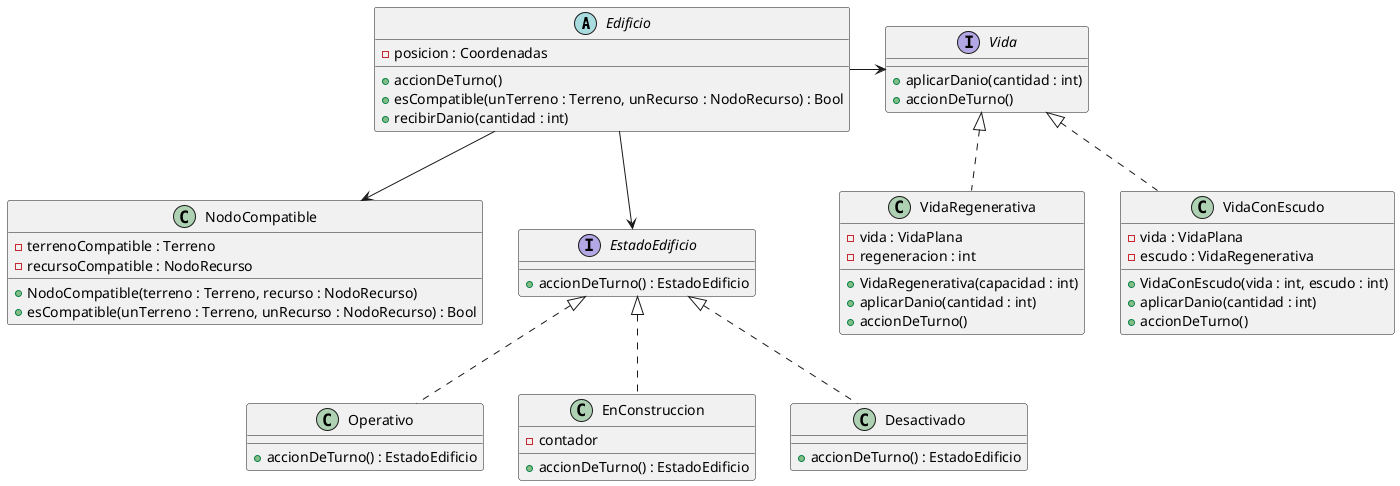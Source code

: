 @startuml

abstract class Edificio {
    - posicion : Coordenadas
    + accionDeTurno()
    + esCompatible(unTerreno : Terreno, unRecurso : NodoRecurso) : Bool
    + recibirDanio(cantidad : int)
}

class NodoCompatible {
    - terrenoCompatible : Terreno
    - recursoCompatible : NodoRecurso
    + NodoCompatible(terreno : Terreno, recurso : NodoRecurso)
    + esCompatible(unTerreno : Terreno, unRecurso : NodoRecurso) : Bool
}

interface EstadoEdificio {
    + accionDeTurno() : EstadoEdificio
}
class Operativo {
    + accionDeTurno() : EstadoEdificio
}
class EnConstruccion {
    - contador
    + accionDeTurno() : EstadoEdificio
}
class Desactivado {
    + accionDeTurno() : EstadoEdificio
}

interface Vida {
    + aplicarDanio(cantidad : int)
    + accionDeTurno()
}
class VidaRegenerativa {
    - vida : VidaPlana
    - regeneracion : int
    + VidaRegenerativa(capacidad : int)
    + aplicarDanio(cantidad : int)
    + accionDeTurno()
}
class VidaConEscudo {
    - vida : VidaPlana
    - escudo : VidaRegenerativa
    + VidaConEscudo(vida : int, escudo : int)
    + aplicarDanio(cantidad : int)
    + accionDeTurno()
}

EstadoEdificio <|.. Operativo
EstadoEdificio <|.. EnConstruccion
EstadoEdificio <|.. Desactivado

Vida <|.. VidaRegenerativa
Vida <|.. VidaConEscudo

Edificio --> NodoCompatible
Edificio --> EstadoEdificio
Edificio -> Vida

@enduml